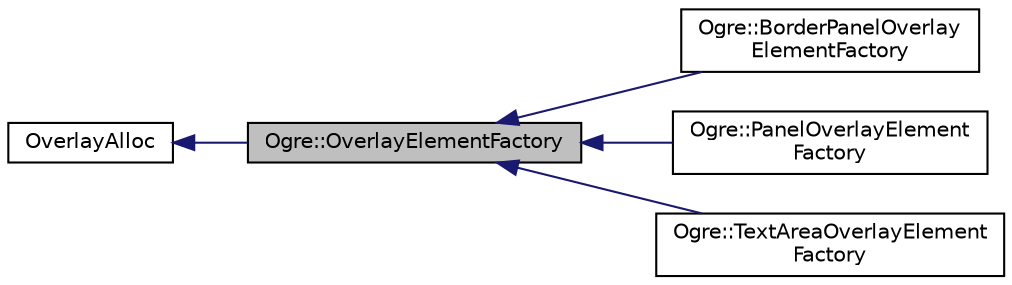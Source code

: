digraph "Ogre::OverlayElementFactory"
{
  bgcolor="transparent";
  edge [fontname="Helvetica",fontsize="10",labelfontname="Helvetica",labelfontsize="10"];
  node [fontname="Helvetica",fontsize="10",shape=record];
  rankdir="LR";
  Node0 [label="Ogre::OverlayElementFactory",height=0.2,width=0.4,color="black", fillcolor="grey75", style="filled", fontcolor="black"];
  Node1 -> Node0 [dir="back",color="midnightblue",fontsize="10",style="solid",fontname="Helvetica"];
  Node1 [label="OverlayAlloc",height=0.2,width=0.4,color="black",URL="$class_ogre_1_1_allocated_object.html"];
  Node0 -> Node2 [dir="back",color="midnightblue",fontsize="10",style="solid",fontname="Helvetica"];
  Node2 [label="Ogre::BorderPanelOverlay\lElementFactory",height=0.2,width=0.4,color="black",URL="$class_ogre_1_1_border_panel_overlay_element_factory.html",tooltip="Factory for creating BorderPanelOverlayElement instances. "];
  Node0 -> Node3 [dir="back",color="midnightblue",fontsize="10",style="solid",fontname="Helvetica"];
  Node3 [label="Ogre::PanelOverlayElement\lFactory",height=0.2,width=0.4,color="black",URL="$class_ogre_1_1_panel_overlay_element_factory.html",tooltip="Factory for creating PanelOverlayElement instances. "];
  Node0 -> Node4 [dir="back",color="midnightblue",fontsize="10",style="solid",fontname="Helvetica"];
  Node4 [label="Ogre::TextAreaOverlayElement\lFactory",height=0.2,width=0.4,color="black",URL="$class_ogre_1_1_text_area_overlay_element_factory.html",tooltip="Factory for creating TextAreaOverlayElement instances. "];
}
